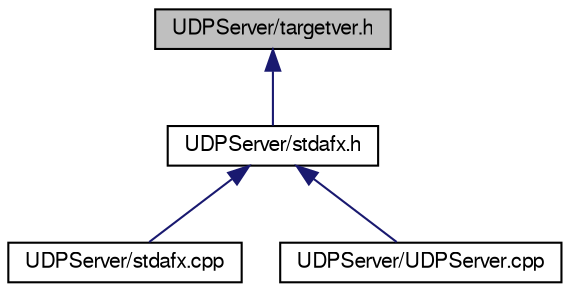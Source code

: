 digraph "UDPServer/targetver.h"
{
  bgcolor="transparent";
  edge [fontname="FreeSans",fontsize="10",labelfontname="FreeSans",labelfontsize="10"];
  node [fontname="FreeSans",fontsize="10",shape=record];
  Node1 [label="UDPServer/targetver.h",height=0.2,width=0.4,color="black", fillcolor="grey75", style="filled" fontcolor="black"];
  Node1 -> Node2 [dir="back",color="midnightblue",fontsize="10",style="solid",fontname="FreeSans"];
  Node2 [label="UDPServer/stdafx.h",height=0.2,width=0.4,color="black",URL="$UDPServer_2stdafx_8h.html"];
  Node2 -> Node3 [dir="back",color="midnightblue",fontsize="10",style="solid",fontname="FreeSans"];
  Node3 [label="UDPServer/stdafx.cpp",height=0.2,width=0.4,color="black",URL="$UDPServer_2stdafx_8cpp.html"];
  Node2 -> Node4 [dir="back",color="midnightblue",fontsize="10",style="solid",fontname="FreeSans"];
  Node4 [label="UDPServer/UDPServer.cpp",height=0.2,width=0.4,color="black",URL="$UDPServer_8cpp.html"];
}
